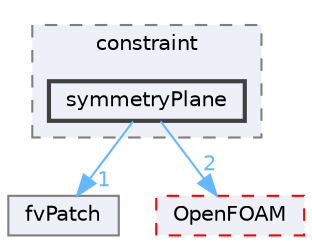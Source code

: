 digraph "src/finiteVolume/fvMesh/fvPatches/constraint/symmetryPlane"
{
 // LATEX_PDF_SIZE
  bgcolor="transparent";
  edge [fontname=Helvetica,fontsize=10,labelfontname=Helvetica,labelfontsize=10];
  node [fontname=Helvetica,fontsize=10,shape=box,height=0.2,width=0.4];
  compound=true
  subgraph clusterdir_9b55a90ed6410b18bd357d7a8a7e772f {
    graph [ bgcolor="#edf0f7", pencolor="grey50", label="constraint", fontname=Helvetica,fontsize=10 style="filled,dashed", URL="dir_9b55a90ed6410b18bd357d7a8a7e772f.html",tooltip=""]
  dir_db43c65b195e7fd76da08692e6dbadf9 [label="symmetryPlane", fillcolor="#edf0f7", color="grey25", style="filled,bold", URL="dir_db43c65b195e7fd76da08692e6dbadf9.html",tooltip=""];
  }
  dir_9aeac362c73ae2f52e334aea3c97600f [label="fvPatch", fillcolor="#edf0f7", color="grey50", style="filled", URL="dir_9aeac362c73ae2f52e334aea3c97600f.html",tooltip=""];
  dir_c5473ff19b20e6ec4dfe5c310b3778a8 [label="OpenFOAM", fillcolor="#edf0f7", color="red", style="filled,dashed", URL="dir_c5473ff19b20e6ec4dfe5c310b3778a8.html",tooltip=""];
  dir_db43c65b195e7fd76da08692e6dbadf9->dir_9aeac362c73ae2f52e334aea3c97600f [headlabel="1", labeldistance=1.5 headhref="dir_003926_001562.html" href="dir_003926_001562.html" color="steelblue1" fontcolor="steelblue1"];
  dir_db43c65b195e7fd76da08692e6dbadf9->dir_c5473ff19b20e6ec4dfe5c310b3778a8 [headlabel="2", labeldistance=1.5 headhref="dir_003926_002695.html" href="dir_003926_002695.html" color="steelblue1" fontcolor="steelblue1"];
}

